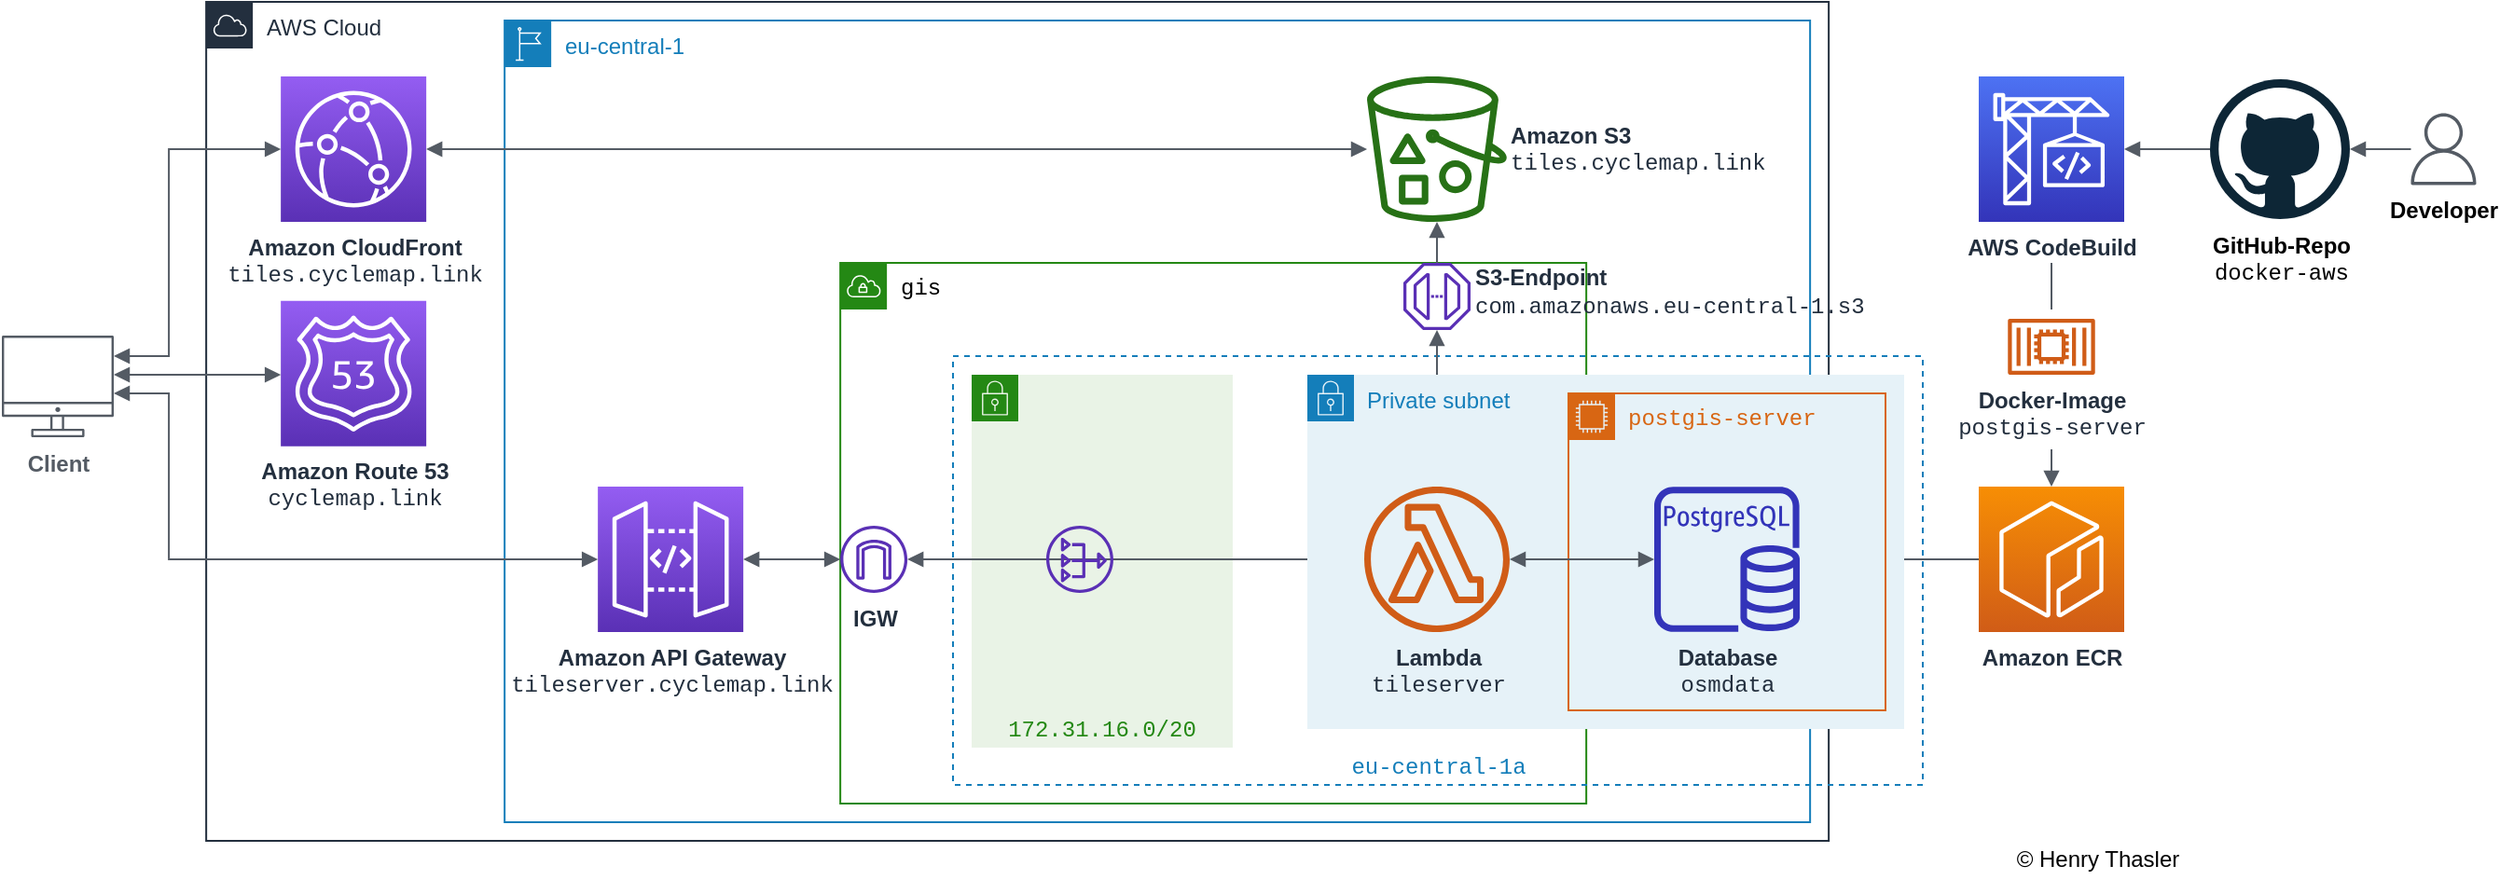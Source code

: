 <mxfile version="12.5.3" type="device"><diagram id="Ht1M8jgEwFfnCIfOTk4-" name="Page-1"><mxGraphModel dx="946" dy="652" grid="1" gridSize="10" guides="1" tooltips="1" connect="1" arrows="1" fold="1" page="1" pageScale="1" pageWidth="1169" pageHeight="827" math="0" shadow="0"><root><mxCell id="0"/><mxCell id="1" parent="0"/><mxCell id="R89aEMjabt8_ohJxdj---15" value="AWS Cloud" style="points=[[0,0],[0.25,0],[0.5,0],[0.75,0],[1,0],[1,0.25],[1,0.5],[1,0.75],[1,1],[0.75,1],[0.5,1],[0.25,1],[0,1],[0,0.75],[0,0.5],[0,0.25]];outlineConnect=0;gradientColor=none;html=1;whiteSpace=wrap;fontSize=12;fontStyle=0;shape=mxgraph.aws4.group;grIcon=mxgraph.aws4.group_aws_cloud;strokeColor=#232F3E;fillColor=none;verticalAlign=top;align=left;spacingLeft=30;fontColor=#232F3E;dashed=0;" parent="1" vertex="1"><mxGeometry x="129.57" y="210" width="870" height="450" as="geometry"/></mxCell><mxCell id="R89aEMjabt8_ohJxdj---25" value="eu-central-1" style="points=[[0,0],[0.25,0],[0.5,0],[0.75,0],[1,0],[1,0.25],[1,0.5],[1,0.75],[1,1],[0.75,1],[0.5,1],[0.25,1],[0,1],[0,0.75],[0,0.5],[0,0.25]];outlineConnect=0;gradientColor=none;html=1;whiteSpace=wrap;fontSize=12;fontStyle=0;shape=mxgraph.aws4.group;grIcon=mxgraph.aws4.group_region;strokeColor=#147EBA;fillColor=none;verticalAlign=top;align=left;spacingLeft=30;fontColor=#147EBA;dashed=0;labelBackgroundColor=#ffffff;" parent="1" vertex="1"><mxGeometry x="289.57" y="220" width="700" height="430" as="geometry"/></mxCell><mxCell id="R89aEMjabt8_ohJxdj---16" value="gis" style="points=[[0,0],[0.25,0],[0.5,0],[0.75,0],[1,0],[1,0.25],[1,0.5],[1,0.75],[1,1],[0.75,1],[0.5,1],[0.25,1],[0,1],[0,0.75],[0,0.5],[0,0.25]];outlineConnect=0;gradientColor=none;html=1;whiteSpace=wrap;fontSize=12;fontStyle=0;shape=mxgraph.aws4.group;grIcon=mxgraph.aws4.group_vpc;strokeColor=#248814;fillColor=none;verticalAlign=top;align=left;spacingLeft=30;fontColor=#000000;dashed=0;fontFamily=Courier New;" parent="1" vertex="1"><mxGeometry x="469.57" y="350" width="400" height="290" as="geometry"/></mxCell><mxCell id="R89aEMjabt8_ohJxdj---35" value="eu-central-1a" style="fillColor=none;strokeColor=#147EBA;dashed=1;verticalAlign=bottom;fontStyle=0;fontColor=#147EBA;labelBackgroundColor=#ffffff;html=1;fontFamily=Courier New;" parent="1" vertex="1"><mxGeometry x="530" y="400" width="520" height="230" as="geometry"/></mxCell><mxCell id="R89aEMjabt8_ohJxdj---38" value="&lt;span id=&quot;CidrBlock&quot; class=&quot;&quot;&gt;&lt;font face=&quot;Courier New&quot;&gt;172.31.16.0/20&lt;/font&gt;&lt;/span&gt;" style="points=[[0,0],[0.25,0],[0.5,0],[0.75,0],[1,0],[1,0.25],[1,0.5],[1,0.75],[1,1],[0.75,1],[0.5,1],[0.25,1],[0,1],[0,0.75],[0,0.5],[0,0.25]];outlineConnect=0;gradientColor=none;html=1;whiteSpace=wrap;fontSize=12;fontStyle=0;shape=mxgraph.aws4.group;grIcon=mxgraph.aws4.group_security_group;grStroke=0;strokeColor=#248814;fillColor=#E9F3E6;verticalAlign=bottom;align=center;spacingLeft=0;fontColor=#248814;dashed=0;labelBackgroundColor=none;labelPosition=center;verticalLabelPosition=middle;" parent="1" vertex="1"><mxGeometry x="540" y="410" width="140" height="200" as="geometry"/></mxCell><mxCell id="UEzPUAAOIrF-is8g5C7q-109" value="Client" style="outlineConnect=0;gradientColor=none;fontColor=#545B64;strokeColor=#545B64;fillColor=#545B64;dashed=0;verticalLabelPosition=bottom;verticalAlign=top;align=center;html=1;fontSize=12;fontStyle=1;aspect=fixed;shape=mxgraph.aws4.illustration_desktop;pointerEvents=1;labelBackgroundColor=#ffffff;" parent="1" vertex="1"><mxGeometry x="20.0" y="389.0" width="60" height="54.6" as="geometry"/></mxCell><mxCell id="UEzPUAAOIrF-is8g5C7q-114" value="&lt;b&gt;Amazon API Gateway&lt;/b&gt;&lt;br&gt;&lt;font face=&quot;Courier New&quot;&gt;tileserver.cyclemap.link&lt;/font&gt;" style="outlineConnect=0;fontColor=#232F3E;gradientColor=#945DF2;gradientDirection=north;fillColor=#5A30B5;strokeColor=#ffffff;dashed=0;verticalLabelPosition=bottom;verticalAlign=top;align=center;fontSize=12;fontStyle=0;aspect=fixed;shape=mxgraph.aws4.resourceIcon;resIcon=mxgraph.aws4.api_gateway;labelBackgroundColor=#ffffff;labelBorderColor=none;html=1;" parent="1" vertex="1"><mxGeometry x="339.57" y="470" width="78" height="78" as="geometry"/></mxCell><mxCell id="R89aEMjabt8_ohJxdj---2" value="&lt;div&gt;&lt;b&gt;Amazon CloudFront&lt;/b&gt;&lt;/div&gt;&lt;div&gt;&lt;font face=&quot;Courier New&quot;&gt;tiles.cyclemap.link&lt;/font&gt;&lt;br&gt;&lt;/div&gt;" style="outlineConnect=0;fontColor=#232F3E;gradientColor=#945DF2;gradientDirection=north;fillColor=#5A30B5;strokeColor=#ffffff;dashed=0;verticalLabelPosition=bottom;verticalAlign=top;align=center;html=1;fontSize=12;fontStyle=0;aspect=fixed;shape=mxgraph.aws4.resourceIcon;resIcon=mxgraph.aws4.cloudfront;labelBackgroundColor=#ffffff;" parent="1" vertex="1"><mxGeometry x="169.57" y="250" width="78" height="78" as="geometry"/></mxCell><mxCell id="R89aEMjabt8_ohJxdj---23" value="&lt;b&gt;Amazon Route 53&lt;/b&gt;&lt;br&gt;&lt;font face=&quot;Courier New&quot;&gt;cyclemap.link&lt;/font&gt;" style="outlineConnect=0;fontColor=#232F3E;gradientColor=#945DF2;gradientDirection=north;fillColor=#5A30B5;strokeColor=#ffffff;dashed=0;verticalLabelPosition=bottom;verticalAlign=top;align=center;html=1;fontSize=12;fontStyle=0;aspect=fixed;shape=mxgraph.aws4.resourceIcon;resIcon=mxgraph.aws4.route_53;labelBackgroundColor=#ffffff;" parent="1" vertex="1"><mxGeometry x="169.57" y="370.33" width="78" height="78" as="geometry"/></mxCell><mxCell id="R89aEMjabt8_ohJxdj---27" value="" style="edgeStyle=orthogonalEdgeStyle;html=1;endArrow=block;elbow=vertical;startArrow=block;startFill=1;endFill=1;strokeColor=#545B64;rounded=0;fontFamily=Helvetica;fontColor=#000000;labelPosition=center;verticalLabelPosition=top;align=center;verticalAlign=bottom;" parent="1" source="UEzPUAAOIrF-is8g5C7q-109" target="R89aEMjabt8_ohJxdj---23" edge="1"><mxGeometry x="0.49" width="100" relative="1" as="geometry"><mxPoint x="39.57" y="450" as="sourcePoint"/><mxPoint x="149.57" y="430" as="targetPoint"/><Array as="points"><mxPoint x="129.57" y="410"/><mxPoint x="129.57" y="410"/></Array><mxPoint as="offset"/></mxGeometry></mxCell><mxCell id="R89aEMjabt8_ohJxdj---28" value="" style="edgeStyle=orthogonalEdgeStyle;html=1;endArrow=block;elbow=vertical;startArrow=block;startFill=1;endFill=1;strokeColor=#545B64;rounded=0;fontFamily=Helvetica;fontColor=#000000;" parent="1" source="UEzPUAAOIrF-is8g5C7q-109" target="R89aEMjabt8_ohJxdj---2" edge="1"><mxGeometry width="100" relative="1" as="geometry"><mxPoint x="39.57" y="430" as="sourcePoint"/><mxPoint x="59.57" y="680" as="targetPoint"/><Array as="points"><mxPoint x="109.57" y="400"/><mxPoint x="109.57" y="289"/></Array></mxGeometry></mxCell><mxCell id="R89aEMjabt8_ohJxdj---29" value="" style="edgeStyle=orthogonalEdgeStyle;html=1;endArrow=block;elbow=vertical;startArrow=block;startFill=1;endFill=1;strokeColor=#545B64;rounded=0;fontFamily=Helvetica;fontColor=#000000;" parent="1" source="UEzPUAAOIrF-is8g5C7q-109" target="UEzPUAAOIrF-is8g5C7q-114" edge="1"><mxGeometry width="100" relative="1" as="geometry"><mxPoint x="9.57" y="680" as="sourcePoint"/><mxPoint x="109.57" y="680" as="targetPoint"/><Array as="points"><mxPoint x="109.57" y="420"/><mxPoint x="109.57" y="509"/></Array></mxGeometry></mxCell><mxCell id="R89aEMjabt8_ohJxdj---31" value="" style="edgeStyle=orthogonalEdgeStyle;html=1;endArrow=block;elbow=vertical;startArrow=block;startFill=1;endFill=1;strokeColor=#545B64;rounded=0;fontFamily=Helvetica;fontColor=#000000;" parent="1" source="R89aEMjabt8_ohJxdj---2" target="R89aEMjabt8_ohJxdj---33" edge="1"><mxGeometry width="100" relative="1" as="geometry"><mxPoint x="9.57" y="680" as="sourcePoint"/><mxPoint x="559.57" y="229" as="targetPoint"/></mxGeometry></mxCell><mxCell id="R89aEMjabt8_ohJxdj---32" value="" style="edgeStyle=orthogonalEdgeStyle;html=1;endArrow=block;elbow=vertical;startArrow=none;endFill=1;strokeColor=#545B64;rounded=0;fontFamily=Helvetica;fontColor=#000000;" parent="1" source="UEzPUAAOIrF-is8g5C7q-115" target="R89aEMjabt8_ohJxdj---19" edge="1"><mxGeometry width="100" relative="1" as="geometry"><mxPoint x="789" y="474.5" as="sourcePoint"/><mxPoint x="788" y="404" as="targetPoint"/></mxGeometry></mxCell><mxCell id="R89aEMjabt8_ohJxdj---19" value="S3-Endpoint&lt;font face=&quot;Courier New&quot;&gt;&lt;span style=&quot;font-weight: normal&quot;&gt;&lt;span id=&quot;serviceName&quot; class=&quot;&quot;&gt;&lt;br&gt;com.amazonaws.eu-central-1.s3&lt;/span&gt;&lt;span id=&quot;&quot; class=&quot;awsui-icon awsui-icon-small files-o GGDXUD2BAI &quot; style=&quot;cursor: pointer ; margin-left: 10px ; padding-top: 2px ; vertical-align: text-top ; height: 17px ; display: inline-block&quot;&gt;&lt;/span&gt;&lt;/span&gt;&lt;/font&gt;" style="outlineConnect=0;fontColor=#232F3E;gradientColor=none;fillColor=#5A30B5;strokeColor=none;dashed=0;verticalLabelPosition=middle;verticalAlign=middle;align=left;html=1;fontSize=12;fontStyle=1;aspect=fixed;pointerEvents=1;shape=mxgraph.aws4.endpoint;labelBackgroundColor=none;labelPosition=right;" parent="1" vertex="1"><mxGeometry x="771.5" y="350" width="36" height="36" as="geometry"/></mxCell><mxCell id="R89aEMjabt8_ohJxdj---34" value="" style="edgeStyle=orthogonalEdgeStyle;html=1;endArrow=block;elbow=vertical;startArrow=none;endFill=1;strokeColor=#545B64;rounded=0;fontFamily=Helvetica;fontColor=#000000;" parent="1" source="R89aEMjabt8_ohJxdj---19" target="R89aEMjabt8_ohJxdj---33" edge="1"><mxGeometry width="100" relative="1" as="geometry"><mxPoint x="798" y="442.54" as="sourcePoint"/><mxPoint x="788" y="310" as="targetPoint"/></mxGeometry></mxCell><mxCell id="R89aEMjabt8_ohJxdj---33" value="&lt;b&gt;Amazon S3&lt;/b&gt;&lt;br&gt;&lt;div&gt;&lt;font face=&quot;Courier New&quot;&gt;tiles.cyclemap.link&lt;/font&gt;&lt;br&gt;&lt;/div&gt;" style="outlineConnect=0;fontColor=#232F3E;gradientColor=none;fillColor=#277116;strokeColor=none;dashed=0;verticalLabelPosition=middle;verticalAlign=middle;align=left;html=1;fontSize=12;fontStyle=0;aspect=fixed;pointerEvents=1;shape=mxgraph.aws4.bucket_with_objects;labelBackgroundColor=#ffffff;labelPosition=right;" parent="1" vertex="1"><mxGeometry x="752" y="250" width="75" height="78" as="geometry"/></mxCell><mxCell id="R89aEMjabt8_ohJxdj---36" value="" style="edgeStyle=orthogonalEdgeStyle;html=1;endArrow=block;elbow=vertical;startArrow=block;startFill=1;endFill=1;strokeColor=#545B64;rounded=0;fontFamily=Helvetica;fontColor=#000000;" parent="1" source="R89aEMjabt8_ohJxdj---39" target="UEzPUAAOIrF-is8g5C7q-115" edge="1"><mxGeometry width="100" relative="1" as="geometry"><mxPoint x="-50.43" y="717.46" as="sourcePoint"/><mxPoint x="109.57" y="717.46" as="targetPoint"/></mxGeometry></mxCell><mxCell id="R89aEMjabt8_ohJxdj---39" value="&lt;b&gt;IGW&lt;/b&gt;" style="outlineConnect=0;fontColor=#232F3E;gradientColor=none;fillColor=#5A30B5;strokeColor=none;dashed=0;verticalLabelPosition=bottom;verticalAlign=top;align=center;html=1;fontSize=12;fontStyle=0;aspect=fixed;pointerEvents=1;shape=mxgraph.aws4.internet_gateway;labelBackgroundColor=#ffffff;" parent="1" vertex="1"><mxGeometry x="469.57" y="491" width="36" height="36" as="geometry"/></mxCell><mxCell id="R89aEMjabt8_ohJxdj---40" value="" style="edgeStyle=orthogonalEdgeStyle;html=1;endArrow=block;elbow=vertical;startArrow=block;startFill=1;endFill=1;strokeColor=#545B64;rounded=0;fontFamily=Helvetica;fontColor=#000000;" parent="1" source="UEzPUAAOIrF-is8g5C7q-114" target="R89aEMjabt8_ohJxdj---39" edge="1"><mxGeometry width="100" relative="1" as="geometry"><mxPoint x="512.32" y="519.005" as="sourcePoint"/><mxPoint x="568.57" y="519.005" as="targetPoint"/></mxGeometry></mxCell><mxCell id="Evc0iUUi03IMLXveZEAf-2" value="©&amp;nbsp;Henry Thasler" style="text;html=1;strokeColor=none;fillColor=none;align=center;verticalAlign=middle;whiteSpace=wrap;rounded=0;" parent="1" vertex="1"><mxGeometry x="1084" y="660" width="120" height="20" as="geometry"/></mxCell><mxCell id="p8lJzhX6lLn6qSFkSOtX-1" value="&lt;b&gt;AWS CodeBuild&lt;/b&gt;" style="outlineConnect=0;fontColor=#232F3E;gradientColor=#4D72F3;gradientDirection=north;fillColor=#3334B9;strokeColor=#ffffff;dashed=0;verticalLabelPosition=bottom;verticalAlign=top;align=center;html=1;fontSize=12;fontStyle=0;aspect=fixed;shape=mxgraph.aws4.resourceIcon;resIcon=mxgraph.aws4.codebuild;labelPosition=center;" parent="1" vertex="1"><mxGeometry x="1080" y="250" width="78" height="78" as="geometry"/></mxCell><mxCell id="p8lJzhX6lLn6qSFkSOtX-2" value="&lt;b&gt;Amazon ECR&lt;/b&gt;" style="outlineConnect=0;fontColor=#232F3E;gradientColor=#F78E04;gradientDirection=north;fillColor=#D05C17;strokeColor=#ffffff;dashed=0;verticalLabelPosition=bottom;verticalAlign=top;align=center;html=1;fontSize=12;fontStyle=0;aspect=fixed;shape=mxgraph.aws4.resourceIcon;resIcon=mxgraph.aws4.ecr;" parent="1" vertex="1"><mxGeometry x="1080" y="470" width="78" height="78" as="geometry"/></mxCell><mxCell id="p8lJzhX6lLn6qSFkSOtX-6" value="&lt;b&gt;GitHub-Repo&lt;/b&gt;&lt;br&gt;&lt;font face=&quot;Courier New&quot;&gt;docker-aws&lt;/font&gt;" style="dashed=0;outlineConnect=0;html=1;align=center;labelPosition=center;verticalLabelPosition=bottom;verticalAlign=top;shape=mxgraph.weblogos.github;fillColor=#ffffff;strokeColor=#000000;" parent="1" vertex="1"><mxGeometry x="1204" y="251.5" width="75" height="75" as="geometry"/></mxCell><mxCell id="p8lJzhX6lLn6qSFkSOtX-7" value="Developer" style="outlineConnect=0;fontColor=#000000;gradientColor=none;fillColor=#545B64;strokeColor=#545B64;dashed=0;verticalLabelPosition=bottom;verticalAlign=top;align=center;html=1;fontSize=12;fontStyle=1;aspect=fixed;pointerEvents=1;shape=mxgraph.aws4.user;" parent="1" vertex="1"><mxGeometry x="1310" y="269.75" width="38.5" height="38.5" as="geometry"/></mxCell><mxCell id="p8lJzhX6lLn6qSFkSOtX-8" value="" style="edgeStyle=orthogonalEdgeStyle;html=1;endArrow=none;elbow=vertical;startArrow=block;startFill=1;strokeColor=#545B64;rounded=0;" parent="1" source="p8lJzhX6lLn6qSFkSOtX-6" target="p8lJzhX6lLn6qSFkSOtX-7" edge="1"><mxGeometry width="100" relative="1" as="geometry"><mxPoint x="320" y="484" as="sourcePoint"/><mxPoint x="420" y="484" as="targetPoint"/></mxGeometry></mxCell><mxCell id="p8lJzhX6lLn6qSFkSOtX-9" value="" style="edgeStyle=orthogonalEdgeStyle;html=1;endArrow=none;elbow=vertical;startArrow=block;startFill=1;strokeColor=#545B64;rounded=0;" parent="1" source="p8lJzhX6lLn6qSFkSOtX-1" target="p8lJzhX6lLn6qSFkSOtX-6" edge="1"><mxGeometry width="100" relative="1" as="geometry"><mxPoint x="1355" y="299.238" as="sourcePoint"/><mxPoint x="1430" y="298.762" as="targetPoint"/></mxGeometry></mxCell><mxCell id="p8lJzhX6lLn6qSFkSOtX-11" value="" style="edgeStyle=orthogonalEdgeStyle;html=1;endArrow=none;elbow=vertical;startArrow=block;startFill=1;strokeColor=#545B64;rounded=0;" parent="1" source="R89aEMjabt8_ohJxdj---1" target="p8lJzhX6lLn6qSFkSOtX-2" edge="1"><mxGeometry width="100" relative="1" as="geometry"><mxPoint x="1278" y="515" as="sourcePoint"/><mxPoint x="1310" y="515" as="targetPoint"/></mxGeometry></mxCell><mxCell id="p8lJzhX6lLn6qSFkSOtX-12" value="" style="edgeStyle=orthogonalEdgeStyle;html=1;endArrow=none;elbow=vertical;startArrow=block;startFill=1;strokeColor=#545B64;rounded=0;" parent="1" source="p8lJzhX6lLn6qSFkSOtX-2" edge="1"><mxGeometry width="100" relative="1" as="geometry"><mxPoint x="1119" y="470" as="sourcePoint"/><mxPoint x="1119" y="350" as="targetPoint"/></mxGeometry></mxCell><mxCell id="p8lJzhX6lLn6qSFkSOtX-13" value="" style="rounded=0;whiteSpace=wrap;html=1;strokeColor=none;fillColor=#FFFFFF;gradientColor=none;fontColor=#000000;" parent="1" vertex="1"><mxGeometry x="1068" y="375" width="102" height="75" as="geometry"/></mxCell><mxCell id="p8lJzhX6lLn6qSFkSOtX-4" value="&lt;b&gt;Docker-Image&lt;/b&gt;&lt;br&gt;&lt;font face=&quot;Courier New&quot;&gt;postgis-server&lt;/font&gt;" style="outlineConnect=0;fontColor=#232F3E;gradientColor=none;fillColor=#D05C17;strokeColor=none;dashed=0;verticalLabelPosition=bottom;verticalAlign=top;align=center;html=1;fontSize=12;fontStyle=0;aspect=fixed;pointerEvents=1;shape=mxgraph.aws4.container_2;labelPosition=center;" parent="1" vertex="1"><mxGeometry x="1095.6" y="380" width="46.8" height="30" as="geometry"/></mxCell><mxCell id="b0eYDCpktXjKrH5sMCay-1" value="Private subnet" style="points=[[0,0],[0.25,0],[0.5,0],[0.75,0],[1,0],[1,0.25],[1,0.5],[1,0.75],[1,1],[0.75,1],[0.5,1],[0.25,1],[0,1],[0,0.75],[0,0.5],[0,0.25]];outlineConnect=0;gradientColor=none;html=1;whiteSpace=wrap;fontSize=12;fontStyle=0;shape=mxgraph.aws4.group;grIcon=mxgraph.aws4.group_security_group;grStroke=0;strokeColor=#147EBA;fillColor=#E6F2F8;verticalAlign=top;align=left;spacingLeft=30;fontColor=#147EBA;dashed=0;" vertex="1" parent="1"><mxGeometry x="720" y="410" width="320" height="190" as="geometry"/></mxCell><mxCell id="R89aEMjabt8_ohJxdj---30" value="postgis-server" style="points=[[0,0],[0.25,0],[0.5,0],[0.75,0],[1,0],[1,0.25],[1,0.5],[1,0.75],[1,1],[0.75,1],[0.5,1],[0.25,1],[0,1],[0,0.75],[0,0.5],[0,0.25]];outlineConnect=0;gradientColor=none;html=1;whiteSpace=wrap;fontSize=12;fontStyle=0;shape=mxgraph.aws4.group;grIcon=mxgraph.aws4.group_ec2_instance_contents;strokeColor=#D86613;fillColor=none;verticalAlign=top;align=left;spacingLeft=30;fontColor=#D86613;dashed=0;labelBackgroundColor=none;fontFamily=Courier New;" parent="1" vertex="1"><mxGeometry x="860" y="420" width="170" height="170" as="geometry"/></mxCell><mxCell id="UEzPUAAOIrF-is8g5C7q-115" value="&lt;b&gt;Lambda&lt;/b&gt;&lt;br&gt;&lt;font face=&quot;Courier New&quot;&gt;tileserver&lt;/font&gt;" style="outlineConnect=0;fontColor=#232F3E;gradientColor=none;fillColor=#D05C17;strokeColor=none;dashed=0;verticalLabelPosition=bottom;verticalAlign=top;align=center;html=1;fontSize=12;fontStyle=0;aspect=fixed;pointerEvents=1;shape=mxgraph.aws4.lambda_function;labelBackgroundColor=none;" parent="1" vertex="1"><mxGeometry x="750.5" y="470" width="78" height="78" as="geometry"/></mxCell><mxCell id="R89aEMjabt8_ohJxdj---1" value="&lt;b&gt;Database&lt;/b&gt;&lt;br&gt;&lt;div&gt;&lt;font face=&quot;Courier New&quot;&gt;osmdata&lt;/font&gt;&lt;/div&gt;" style="outlineConnect=0;fontColor=#232F3E;gradientColor=none;fillColor=#3334B9;strokeColor=none;dashed=0;verticalLabelPosition=bottom;verticalAlign=top;align=center;html=1;fontSize=12;fontStyle=0;aspect=fixed;pointerEvents=1;shape=mxgraph.aws4.rds_postgresql_instance;labelBackgroundColor=none;" parent="1" vertex="1"><mxGeometry x="906" y="470" width="78" height="78" as="geometry"/></mxCell><mxCell id="R89aEMjabt8_ohJxdj---37" value="" style="edgeStyle=orthogonalEdgeStyle;html=1;endArrow=block;elbow=vertical;startArrow=block;startFill=1;endFill=1;strokeColor=#545B64;rounded=0;fontFamily=Helvetica;fontColor=#000000;" parent="1" source="UEzPUAAOIrF-is8g5C7q-115" target="R89aEMjabt8_ohJxdj---1" edge="1"><mxGeometry width="100" relative="1" as="geometry"><mxPoint x="657.0" y="519.0" as="sourcePoint"/><mxPoint x="759" y="519.0" as="targetPoint"/></mxGeometry></mxCell><mxCell id="b0eYDCpktXjKrH5sMCay-2" value="" style="outlineConnect=0;fontColor=#232F3E;gradientColor=none;fillColor=#5A30B5;strokeColor=none;dashed=0;verticalLabelPosition=bottom;verticalAlign=top;align=center;html=1;fontSize=12;fontStyle=0;aspect=fixed;pointerEvents=1;shape=mxgraph.aws4.nat_gateway;" vertex="1" parent="1"><mxGeometry x="580" y="491" width="36" height="36" as="geometry"/></mxCell></root></mxGraphModel></diagram></mxfile>